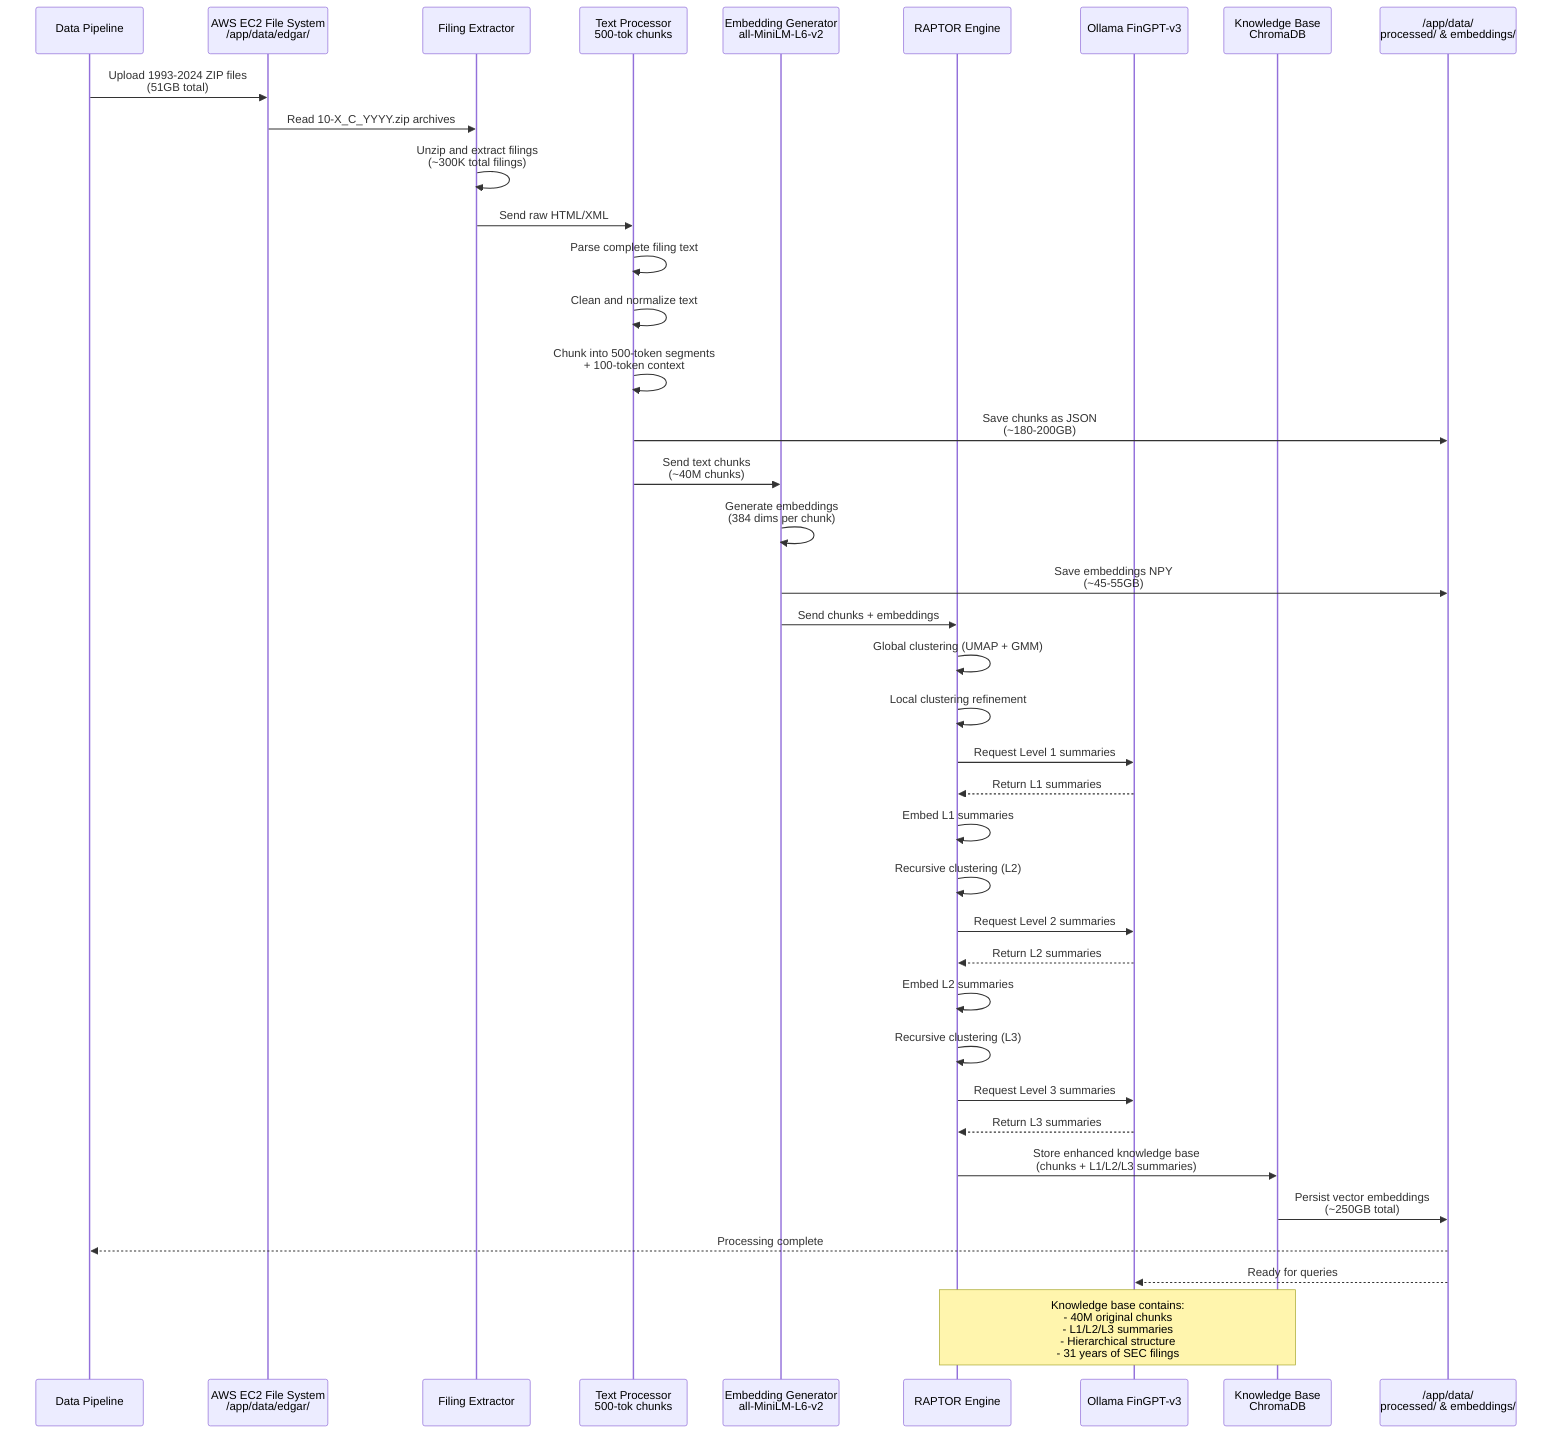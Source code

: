 sequenceDiagram
    participant User as Data Pipeline
    participant FileSystem as AWS EC2 File System<br/>/app/data/edgar/
    participant Extractor as Filing Extractor
    participant Parser as Text Processor<br/>500-tok chunks
    participant Embedder as Embedding Generator<br/>all-MiniLM-L6-v2
    participant RAPTOR as RAPTOR Engine
    participant Ollama as Ollama FinGPT-v3
    participant KB as Knowledge Base<br/>ChromaDB
    participant Storage as /app/data/<br/>processed/ & embeddings/

    User->>FileSystem: Upload 1993-2024 ZIP files<br/>(51GB total)
    FileSystem->>Extractor: Read 10-X_C_YYYY.zip archives
    Extractor->>Extractor: Unzip and extract filings<br/>(~300K total filings)
    Extractor->>Parser: Send raw HTML/XML

    Parser->>Parser: Parse complete filing text
    Parser->>Parser: Clean and normalize text
    Parser->>Parser: Chunk into 500-token segments<br/>+ 100-token context
    Parser->>Storage: Save chunks as JSON<br/>(~180-200GB)

    Parser->>Embedder: Send text chunks<br/>(~40M chunks)
    Embedder->>Embedder: Generate embeddings<br/>(384 dims per chunk)
    Embedder->>Storage: Save embeddings NPY<br/>(~45-55GB)

    Embedder->>RAPTOR: Send chunks + embeddings

    RAPTOR->>RAPTOR: Global clustering (UMAP + GMM)
    RAPTOR->>RAPTOR: Local clustering refinement
    RAPTOR->>Ollama: Request Level 1 summaries
    Ollama-->>RAPTOR: Return L1 summaries
    RAPTOR->>RAPTOR: Embed L1 summaries
    RAPTOR->>RAPTOR: Recursive clustering (L2)
    RAPTOR->>Ollama: Request Level 2 summaries
    Ollama-->>RAPTOR: Return L2 summaries
    RAPTOR->>RAPTOR: Embed L2 summaries
    RAPTOR->>RAPTOR: Recursive clustering (L3)
    RAPTOR->>Ollama: Request Level 3 summaries
    Ollama-->>RAPTOR: Return L3 summaries

    RAPTOR->>KB: Store enhanced knowledge base<br/>(chunks + L1/L2/L3 summaries)
    KB->>Storage: Persist vector embeddings<br/>(~250GB total)

    Storage-->>User: Processing complete
    Storage-->>Ollama: Ready for queries

    Note over RAPTOR,KB: Knowledge base contains:<br/>- 40M original chunks<br/>- L1/L2/L3 summaries<br/>- Hierarchical structure<br/>- 31 years of SEC filings